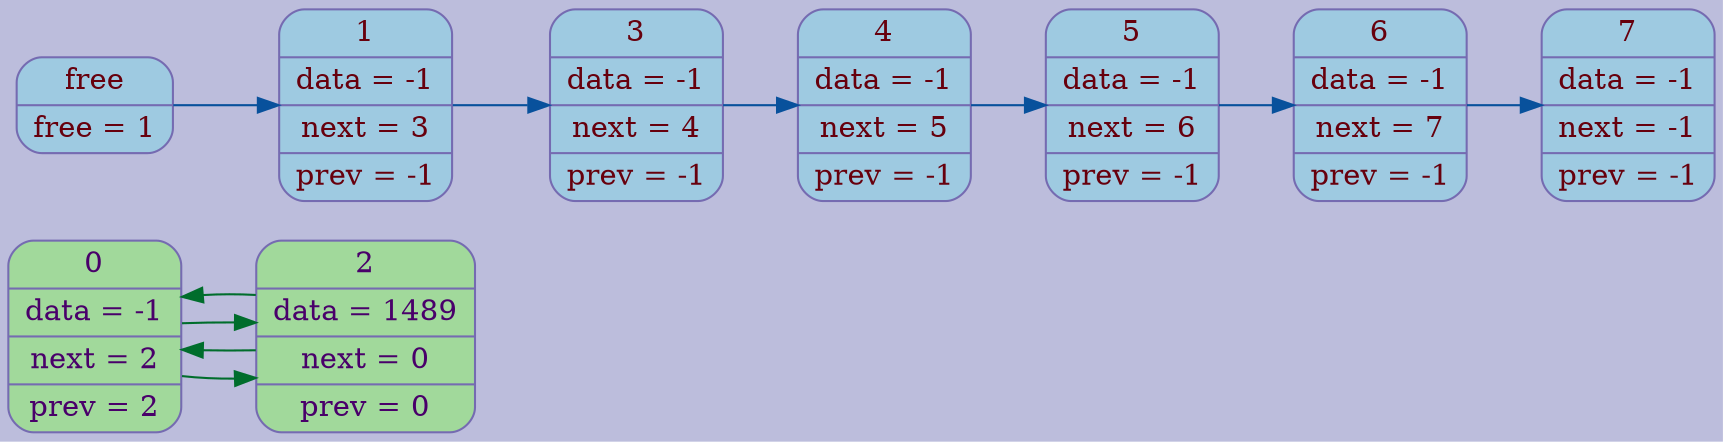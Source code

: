 digraph G{
rankdir=LR;
bgcolor="#bcbddc";
node[style=filled, color="#756bb1", fillcolor="#a1d99b", fontcolor="#49006a", fontsize=14];
elem0[shape="Mrecord", label="0 | data = -1 | next = 2 | prev = 2"];
elem2[shape="Mrecord", label="2 | data = 1489 | next = 0 | prev = 0"];
edge[color="#006d2c",fontsize=12, penwidth=1];
elem0->elem2->elem0;
edge[color="#006d2c",fontsize=12, penwidth=1];
elem0->elem2->elem0;
node[style=filled, color="#756bb1", fillcolor="#9ecae1", fontcolor="#67000d"fontsize=14];
free[shape="Mrecord", label="free | free = 1"];
free_elem1[shape="Mrecord", label="1 | data = -1 | next = 3 | prev = -1"];
free_elem3[shape="Mrecord", label="3 | data = -1 | next = 4 | prev = -1"];
free_elem4[shape="Mrecord", label="4 | data = -1 | next = 5 | prev = -1"];
free_elem5[shape="Mrecord", label="5 | data = -1 | next = 6 | prev = -1"];
free_elem6[shape="Mrecord", label="6 | data = -1 | next = 7 | prev = -1"];
free_elem7[shape="Mrecord", label="7 | data = -1 | next = -1 | prev = -1"];
edge[color="#08519c",fontsize=12, penwidth=1];
free->free_elem1->free_elem3->free_elem4->free_elem5->free_elem6->free_elem7;
}
